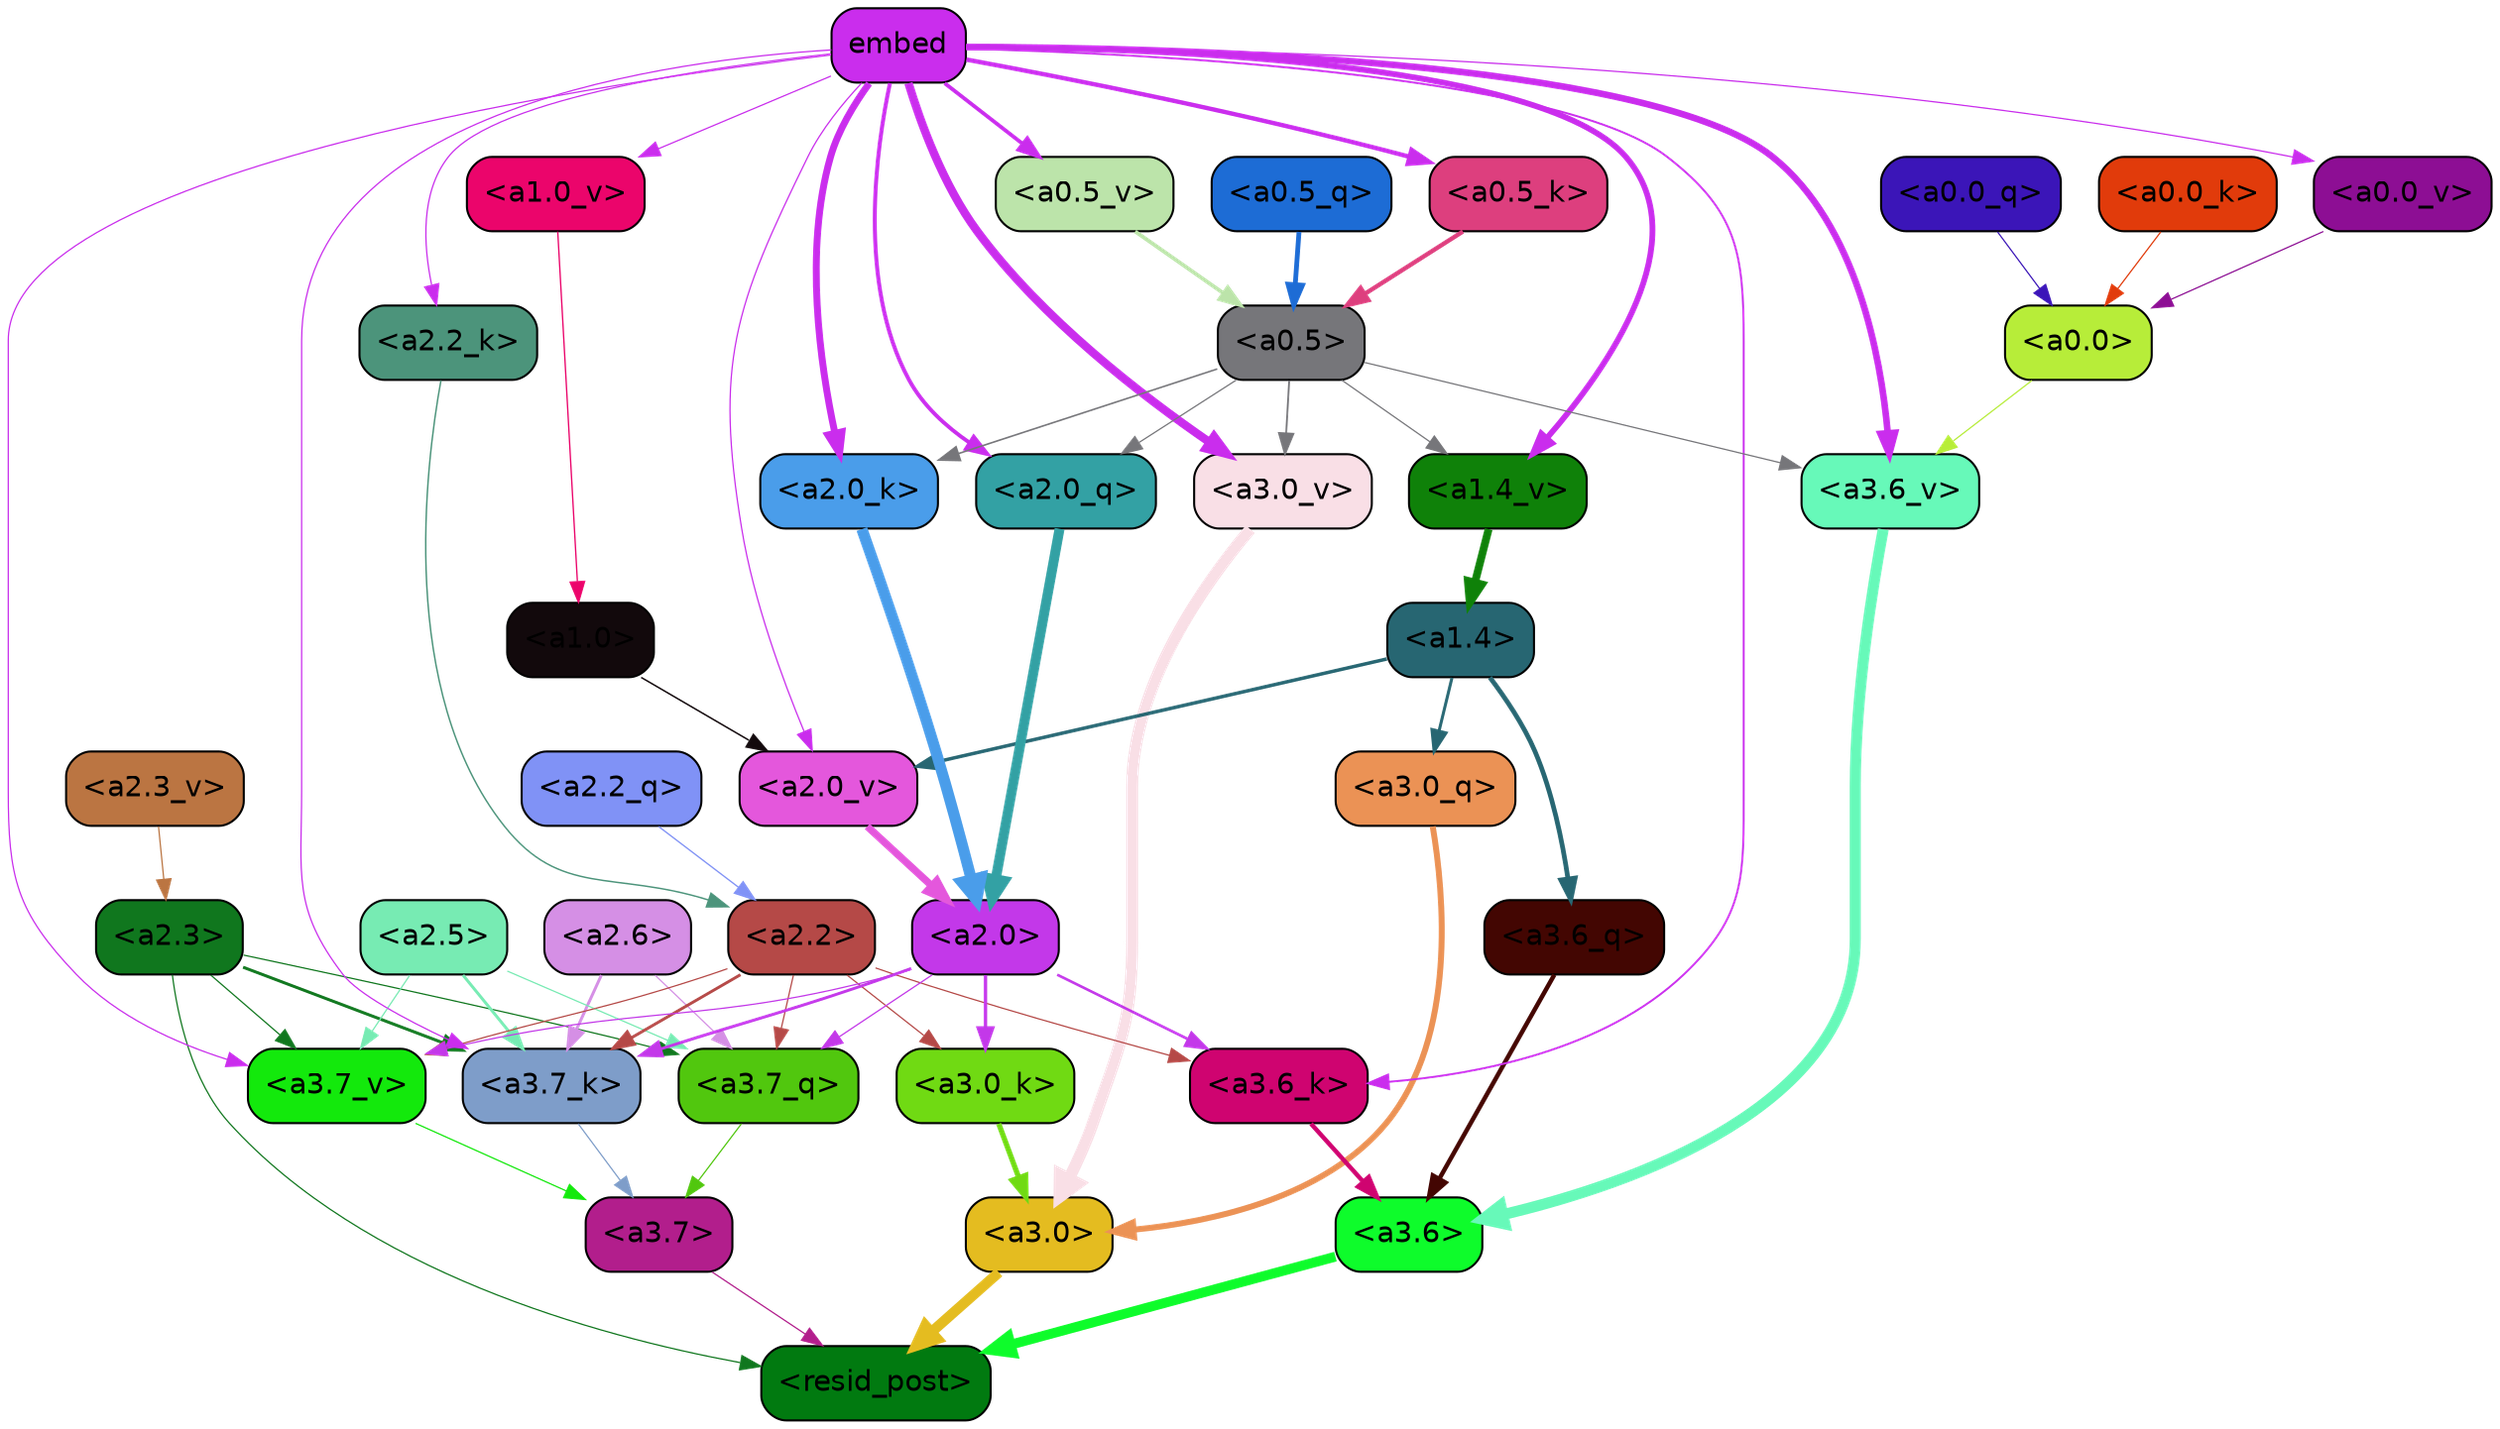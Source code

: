strict digraph "" {
	graph [bgcolor=transparent,
		layout=dot,
		overlap=false,
		splines=true
	];
	"<a3.7>"	[color=black,
		fillcolor="#b21e8c",
		fontname=Helvetica,
		shape=box,
		style="filled, rounded"];
	"<resid_post>"	[color=black,
		fillcolor="#017a10",
		fontname=Helvetica,
		shape=box,
		style="filled, rounded"];
	"<a3.7>" -> "<resid_post>"	[color="#b21e8c",
		penwidth=0.6];
	"<a3.6>"	[color=black,
		fillcolor="#0efc2b",
		fontname=Helvetica,
		shape=box,
		style="filled, rounded"];
	"<a3.6>" -> "<resid_post>"	[color="#0efc2b",
		penwidth=4.749041676521301];
	"<a3.0>"	[color=black,
		fillcolor="#e4bc20",
		fontname=Helvetica,
		shape=box,
		style="filled, rounded"];
	"<a3.0>" -> "<resid_post>"	[color="#e4bc20",
		penwidth=5.004215121269226];
	"<a2.3>"	[color=black,
		fillcolor="#10771e",
		fontname=Helvetica,
		shape=box,
		style="filled, rounded"];
	"<a2.3>" -> "<resid_post>"	[color="#10771e",
		penwidth=0.6];
	"<a3.7_q>"	[color=black,
		fillcolor="#51c70e",
		fontname=Helvetica,
		shape=box,
		style="filled, rounded"];
	"<a2.3>" -> "<a3.7_q>"	[color="#10771e",
		penwidth=0.6];
	"<a3.7_k>"	[color=black,
		fillcolor="#7e9dc9",
		fontname=Helvetica,
		shape=box,
		style="filled, rounded"];
	"<a2.3>" -> "<a3.7_k>"	[color="#10771e",
		penwidth=1.4391854107379913];
	"<a3.7_v>"	[color=black,
		fillcolor="#13e90c",
		fontname=Helvetica,
		shape=box,
		style="filled, rounded"];
	"<a2.3>" -> "<a3.7_v>"	[color="#10771e",
		penwidth=0.6];
	"<a3.7_q>" -> "<a3.7>"	[color="#51c70e",
		penwidth=0.6];
	"<a3.6_q>"	[color=black,
		fillcolor="#430602",
		fontname=Helvetica,
		shape=box,
		style="filled, rounded"];
	"<a3.6_q>" -> "<a3.6>"	[color="#430602",
		penwidth=2.160832464694977];
	"<a3.0_q>"	[color=black,
		fillcolor="#eb9255",
		fontname=Helvetica,
		shape=box,
		style="filled, rounded"];
	"<a3.0_q>" -> "<a3.0>"	[color="#eb9255",
		penwidth=2.870753765106201];
	"<a3.7_k>" -> "<a3.7>"	[color="#7e9dc9",
		penwidth=0.6];
	"<a3.6_k>"	[color=black,
		fillcolor="#cf0470",
		fontname=Helvetica,
		shape=box,
		style="filled, rounded"];
	"<a3.6_k>" -> "<a3.6>"	[color="#cf0470",
		penwidth=2.13908451795578];
	"<a3.0_k>"	[color=black,
		fillcolor="#70da13",
		fontname=Helvetica,
		shape=box,
		style="filled, rounded"];
	"<a3.0_k>" -> "<a3.0>"	[color="#70da13",
		penwidth=2.520303964614868];
	"<a3.7_v>" -> "<a3.7>"	[color="#13e90c",
		penwidth=0.6];
	"<a3.6_v>"	[color=black,
		fillcolor="#67f9b9",
		fontname=Helvetica,
		shape=box,
		style="filled, rounded"];
	"<a3.6_v>" -> "<a3.6>"	[color="#67f9b9",
		penwidth=5.297133803367615];
	"<a3.0_v>"	[color=black,
		fillcolor="#f9dfe6",
		fontname=Helvetica,
		shape=box,
		style="filled, rounded"];
	"<a3.0_v>" -> "<a3.0>"	[color="#f9dfe6",
		penwidth=5.680712580680847];
	"<a2.6>"	[color=black,
		fillcolor="#d58fe5",
		fontname=Helvetica,
		shape=box,
		style="filled, rounded"];
	"<a2.6>" -> "<a3.7_q>"	[color="#d58fe5",
		penwidth=0.6];
	"<a2.6>" -> "<a3.7_k>"	[color="#d58fe5",
		penwidth=1.4180794060230255];
	"<a2.5>"	[color=black,
		fillcolor="#77ebb3",
		fontname=Helvetica,
		shape=box,
		style="filled, rounded"];
	"<a2.5>" -> "<a3.7_q>"	[color="#77ebb3",
		penwidth=0.6];
	"<a2.5>" -> "<a3.7_k>"	[color="#77ebb3",
		penwidth=1.4281435310840607];
	"<a2.5>" -> "<a3.7_v>"	[color="#77ebb3",
		penwidth=0.6];
	"<a2.2>"	[color=black,
		fillcolor="#b54947",
		fontname=Helvetica,
		shape=box,
		style="filled, rounded"];
	"<a2.2>" -> "<a3.7_q>"	[color="#b54947",
		penwidth=0.6];
	"<a2.2>" -> "<a3.7_k>"	[color="#b54947",
		penwidth=1.3982512056827545];
	"<a2.2>" -> "<a3.6_k>"	[color="#b54947",
		penwidth=0.6];
	"<a2.2>" -> "<a3.0_k>"	[color="#b54947",
		penwidth=0.6];
	"<a2.2>" -> "<a3.7_v>"	[color="#b54947",
		penwidth=0.6];
	"<a2.0>"	[color=black,
		fillcolor="#c338e9",
		fontname=Helvetica,
		shape=box,
		style="filled, rounded"];
	"<a2.0>" -> "<a3.7_q>"	[color="#c338e9",
		penwidth=0.6];
	"<a2.0>" -> "<a3.7_k>"	[color="#c338e9",
		penwidth=1.404832512140274];
	"<a2.0>" -> "<a3.6_k>"	[color="#c338e9",
		penwidth=1.2708758115768433];
	"<a2.0>" -> "<a3.0_k>"	[color="#c338e9",
		penwidth=1.6207245588302612];
	"<a2.0>" -> "<a3.7_v>"	[color="#c338e9",
		penwidth=0.6];
	"<a1.4>"	[color=black,
		fillcolor="#276672",
		fontname=Helvetica,
		shape=box,
		style="filled, rounded"];
	"<a1.4>" -> "<a3.6_q>"	[color="#276672",
		penwidth=2.289449453353882];
	"<a1.4>" -> "<a3.0_q>"	[color="#276672",
		penwidth=1.4600623846054077];
	"<a2.0_v>"	[color=black,
		fillcolor="#e457dc",
		fontname=Helvetica,
		shape=box,
		style="filled, rounded"];
	"<a1.4>" -> "<a2.0_v>"	[color="#276672",
		penwidth=1.676277220249176];
	embed	[color=black,
		fillcolor="#ca2ded",
		fontname=Helvetica,
		shape=box,
		style="filled, rounded"];
	embed -> "<a3.7_k>"	[color="#ca2ded",
		penwidth=0.6];
	embed -> "<a3.6_k>"	[color="#ca2ded",
		penwidth=0.9291638135910034];
	embed -> "<a3.7_v>"	[color="#ca2ded",
		penwidth=0.6];
	embed -> "<a3.6_v>"	[color="#ca2ded",
		penwidth=3.1808209121227264];
	embed -> "<a3.0_v>"	[color="#ca2ded",
		penwidth=4.036660343408585];
	"<a2.0_q>"	[color=black,
		fillcolor="#33a1a4",
		fontname=Helvetica,
		shape=box,
		style="filled, rounded"];
	embed -> "<a2.0_q>"	[color="#ca2ded",
		penwidth=1.8821641206741333];
	"<a2.2_k>"	[color=black,
		fillcolor="#4c947b",
		fontname=Helvetica,
		shape=box,
		style="filled, rounded"];
	embed -> "<a2.2_k>"	[color="#ca2ded",
		penwidth=0.6];
	"<a2.0_k>"	[color=black,
		fillcolor="#4a9dea",
		fontname=Helvetica,
		shape=box,
		style="filled, rounded"];
	embed -> "<a2.0_k>"	[color="#ca2ded",
		penwidth=3.3375256061553955];
	embed -> "<a2.0_v>"	[color="#ca2ded",
		penwidth=0.6];
	"<a1.4_v>"	[color=black,
		fillcolor="#0f8109",
		fontname=Helvetica,
		shape=box,
		style="filled, rounded"];
	embed -> "<a1.4_v>"	[color="#ca2ded",
		penwidth=2.7935529947280884];
	"<a1.0_v>"	[color=black,
		fillcolor="#eb056b",
		fontname=Helvetica,
		shape=box,
		style="filled, rounded"];
	embed -> "<a1.0_v>"	[color="#ca2ded",
		penwidth=0.6];
	"<a0.5_k>"	[color=black,
		fillcolor="#dd3f7e",
		fontname=Helvetica,
		shape=box,
		style="filled, rounded"];
	embed -> "<a0.5_k>"	[color="#ca2ded",
		penwidth=2.1102226972579956];
	"<a0.5_v>"	[color=black,
		fillcolor="#bce4aa",
		fontname=Helvetica,
		shape=box,
		style="filled, rounded"];
	embed -> "<a0.5_v>"	[color="#ca2ded",
		penwidth=1.8293639421463013];
	"<a0.0_v>"	[color=black,
		fillcolor="#8d0e94",
		fontname=Helvetica,
		shape=box,
		style="filled, rounded"];
	embed -> "<a0.0_v>"	[color="#ca2ded",
		penwidth=0.6];
	"<a0.5>"	[color=black,
		fillcolor="#76767a",
		fontname=Helvetica,
		shape=box,
		style="filled, rounded"];
	"<a0.5>" -> "<a3.6_v>"	[color="#76767a",
		penwidth=0.6];
	"<a0.5>" -> "<a3.0_v>"	[color="#76767a",
		penwidth=0.8798569142818451];
	"<a0.5>" -> "<a2.0_q>"	[color="#76767a",
		penwidth=0.6];
	"<a0.5>" -> "<a2.0_k>"	[color="#76767a",
		penwidth=0.7782440185546875];
	"<a0.5>" -> "<a1.4_v>"	[color="#76767a",
		penwidth=0.6];
	"<a0.0>"	[color=black,
		fillcolor="#b7ed39",
		fontname=Helvetica,
		shape=box,
		style="filled, rounded"];
	"<a0.0>" -> "<a3.6_v>"	[color="#b7ed39",
		penwidth=0.6];
	"<a2.2_q>"	[color=black,
		fillcolor="#8092f6",
		fontname=Helvetica,
		shape=box,
		style="filled, rounded"];
	"<a2.2_q>" -> "<a2.2>"	[color="#8092f6",
		penwidth=0.6392357051372528];
	"<a2.0_q>" -> "<a2.0>"	[color="#33a1a4",
		penwidth=4.795779317617416];
	"<a2.2_k>" -> "<a2.2>"	[color="#4c947b",
		penwidth=0.7060726433992386];
	"<a2.0_k>" -> "<a2.0>"	[color="#4a9dea",
		penwidth=5.401692286133766];
	"<a2.3_v>"	[color=black,
		fillcolor="#bb7542",
		fontname=Helvetica,
		shape=box,
		style="filled, rounded"];
	"<a2.3_v>" -> "<a2.3>"	[color="#bb7542",
		penwidth=0.6];
	"<a2.0_v>" -> "<a2.0>"	[color="#e457dc",
		penwidth=3.56003999710083];
	"<a1.0>"	[color=black,
		fillcolor="#12090c",
		fontname=Helvetica,
		shape=box,
		style="filled, rounded"];
	"<a1.0>" -> "<a2.0_v>"	[color="#12090c",
		penwidth=0.7355214953422546];
	"<a1.4_v>" -> "<a1.4>"	[color="#0f8109",
		penwidth=3.7673035860061646];
	"<a1.0_v>" -> "<a1.0>"	[color="#eb056b",
		penwidth=0.6493047475814819];
	"<a0.5_q>"	[color=black,
		fillcolor="#1d6cd5",
		fontname=Helvetica,
		shape=box,
		style="filled, rounded"];
	"<a0.5_q>" -> "<a0.5>"	[color="#1d6cd5",
		penwidth=2.3187414407730103];
	"<a0.0_q>"	[color=black,
		fillcolor="#3b15b8",
		fontname=Helvetica,
		shape=box,
		style="filled, rounded"];
	"<a0.0_q>" -> "<a0.0>"	[color="#3b15b8",
		penwidth=0.6];
	"<a0.5_k>" -> "<a0.5>"	[color="#dd3f7e",
		penwidth=2.1102215051651];
	"<a0.0_k>"	[color=black,
		fillcolor="#e13b0b",
		fontname=Helvetica,
		shape=box,
		style="filled, rounded"];
	"<a0.0_k>" -> "<a0.0>"	[color="#e13b0b",
		penwidth=0.6];
	"<a0.5_v>" -> "<a0.5>"	[color="#bce4aa",
		penwidth=1.829363465309143];
	"<a0.0_v>" -> "<a0.0>"	[color="#8d0e94",
		penwidth=0.6];
}
